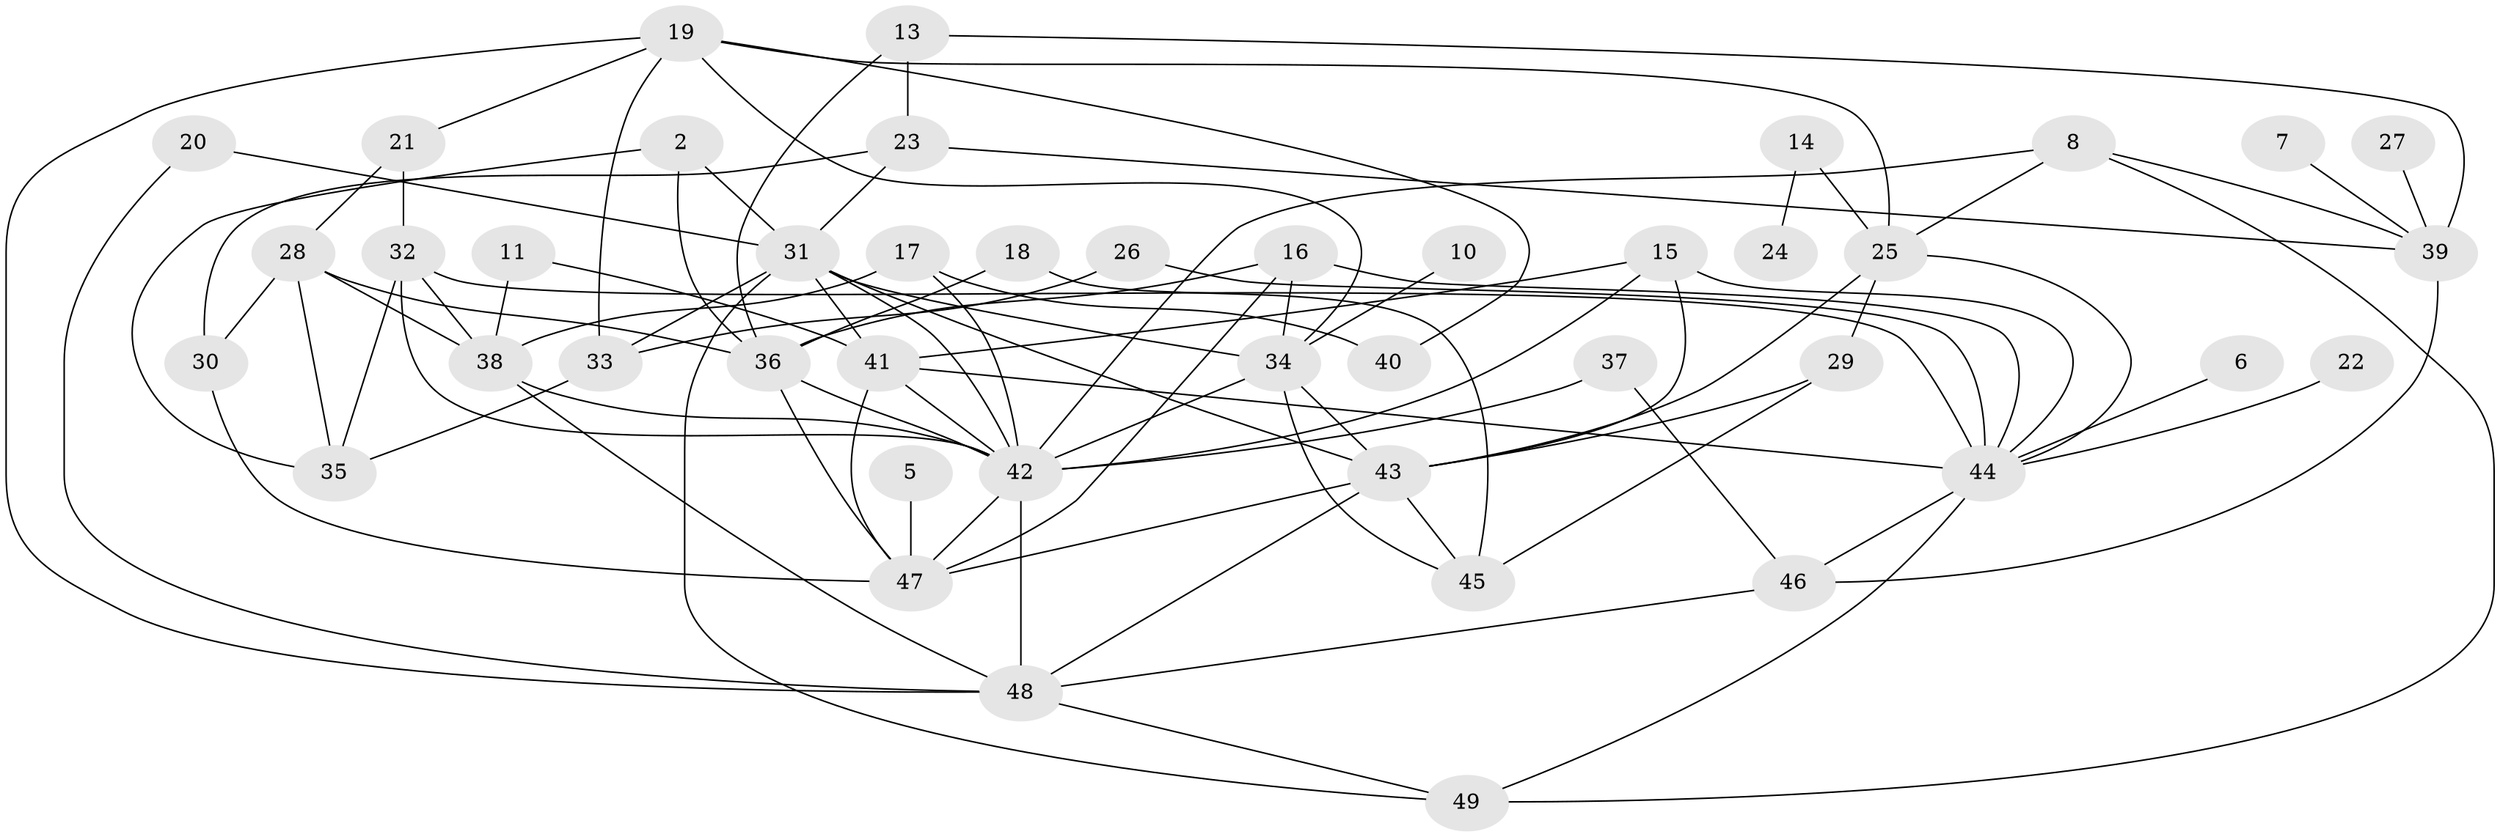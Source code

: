 // original degree distribution, {2: 0.16494845360824742, 3: 0.31958762886597936, 4: 0.1958762886597938, 0: 0.05154639175257732, 5: 0.10309278350515463, 1: 0.12371134020618557, 7: 0.010309278350515464, 6: 0.030927835051546393}
// Generated by graph-tools (version 1.1) at 2025/25/03/09/25 03:25:22]
// undirected, 44 vertices, 91 edges
graph export_dot {
graph [start="1"]
  node [color=gray90,style=filled];
  2;
  5;
  6;
  7;
  8;
  10;
  11;
  13;
  14;
  15;
  16;
  17;
  18;
  19;
  20;
  21;
  22;
  23;
  24;
  25;
  26;
  27;
  28;
  29;
  30;
  31;
  32;
  33;
  34;
  35;
  36;
  37;
  38;
  39;
  40;
  41;
  42;
  43;
  44;
  45;
  46;
  47;
  48;
  49;
  2 -- 31 [weight=1.0];
  2 -- 35 [weight=1.0];
  2 -- 36 [weight=1.0];
  5 -- 47 [weight=1.0];
  6 -- 44 [weight=1.0];
  7 -- 39 [weight=1.0];
  8 -- 25 [weight=1.0];
  8 -- 39 [weight=1.0];
  8 -- 42 [weight=1.0];
  8 -- 49 [weight=1.0];
  10 -- 34 [weight=1.0];
  11 -- 38 [weight=1.0];
  11 -- 41 [weight=1.0];
  13 -- 23 [weight=1.0];
  13 -- 36 [weight=1.0];
  13 -- 39 [weight=1.0];
  14 -- 24 [weight=1.0];
  14 -- 25 [weight=2.0];
  15 -- 41 [weight=1.0];
  15 -- 42 [weight=1.0];
  15 -- 43 [weight=2.0];
  15 -- 44 [weight=1.0];
  16 -- 34 [weight=1.0];
  16 -- 36 [weight=1.0];
  16 -- 44 [weight=1.0];
  16 -- 47 [weight=1.0];
  17 -- 38 [weight=1.0];
  17 -- 40 [weight=1.0];
  17 -- 42 [weight=1.0];
  18 -- 36 [weight=1.0];
  18 -- 45 [weight=1.0];
  19 -- 21 [weight=1.0];
  19 -- 25 [weight=1.0];
  19 -- 33 [weight=1.0];
  19 -- 34 [weight=1.0];
  19 -- 40 [weight=1.0];
  19 -- 48 [weight=1.0];
  20 -- 31 [weight=1.0];
  20 -- 48 [weight=1.0];
  21 -- 28 [weight=1.0];
  21 -- 32 [weight=1.0];
  22 -- 44 [weight=1.0];
  23 -- 30 [weight=1.0];
  23 -- 31 [weight=1.0];
  23 -- 39 [weight=1.0];
  25 -- 29 [weight=1.0];
  25 -- 43 [weight=1.0];
  25 -- 44 [weight=1.0];
  26 -- 33 [weight=1.0];
  26 -- 44 [weight=2.0];
  27 -- 39 [weight=1.0];
  28 -- 30 [weight=1.0];
  28 -- 35 [weight=1.0];
  28 -- 36 [weight=1.0];
  28 -- 38 [weight=1.0];
  29 -- 43 [weight=1.0];
  29 -- 45 [weight=1.0];
  30 -- 47 [weight=1.0];
  31 -- 33 [weight=1.0];
  31 -- 34 [weight=1.0];
  31 -- 41 [weight=1.0];
  31 -- 42 [weight=1.0];
  31 -- 43 [weight=1.0];
  31 -- 49 [weight=1.0];
  32 -- 35 [weight=1.0];
  32 -- 38 [weight=1.0];
  32 -- 42 [weight=1.0];
  32 -- 44 [weight=1.0];
  33 -- 35 [weight=1.0];
  34 -- 42 [weight=1.0];
  34 -- 43 [weight=1.0];
  34 -- 45 [weight=1.0];
  36 -- 42 [weight=1.0];
  36 -- 47 [weight=1.0];
  37 -- 42 [weight=1.0];
  37 -- 46 [weight=1.0];
  38 -- 42 [weight=2.0];
  38 -- 48 [weight=1.0];
  39 -- 46 [weight=1.0];
  41 -- 42 [weight=1.0];
  41 -- 44 [weight=1.0];
  41 -- 47 [weight=1.0];
  42 -- 47 [weight=1.0];
  42 -- 48 [weight=1.0];
  43 -- 45 [weight=1.0];
  43 -- 47 [weight=1.0];
  43 -- 48 [weight=1.0];
  44 -- 46 [weight=1.0];
  44 -- 49 [weight=1.0];
  46 -- 48 [weight=1.0];
  48 -- 49 [weight=1.0];
}
